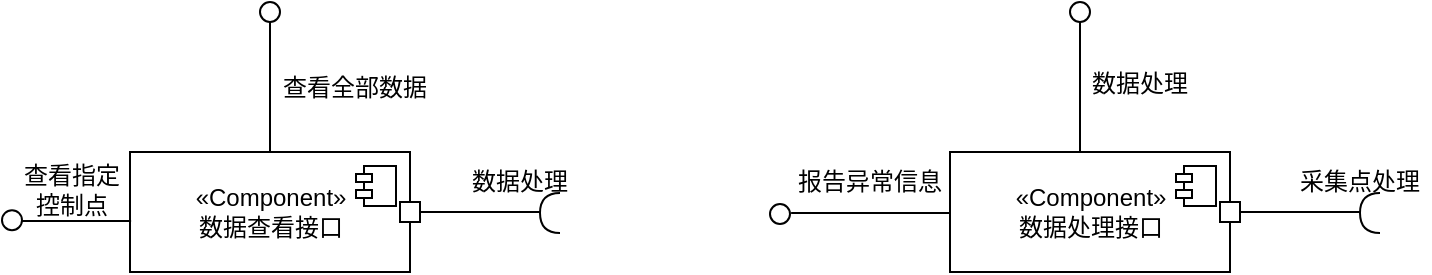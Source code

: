 <mxfile version="14.1.8" type="github">
  <diagram id="C5RBs43oDa-KdzZeNtuy" name="Page-1">
    <mxGraphModel dx="981" dy="526" grid="1" gridSize="10" guides="1" tooltips="1" connect="1" arrows="1" fold="1" page="1" pageScale="1" pageWidth="827" pageHeight="1169" math="0" shadow="0">
      <root>
        <mxCell id="WIyWlLk6GJQsqaUBKTNV-0" />
        <mxCell id="WIyWlLk6GJQsqaUBKTNV-1" parent="WIyWlLk6GJQsqaUBKTNV-0" />
        <mxCell id="pySExn_BdIesOUWfmP66-7" value="&lt;div&gt;«Component»&lt;/div&gt;&lt;div&gt;数据查看接口&lt;/div&gt;" style="html=1;dropTarget=0;" vertex="1" parent="WIyWlLk6GJQsqaUBKTNV-1">
          <mxGeometry x="100" y="360" width="140" height="60" as="geometry" />
        </mxCell>
        <mxCell id="pySExn_BdIesOUWfmP66-8" value="" style="shape=module;jettyWidth=8;jettyHeight=4;" vertex="1" parent="pySExn_BdIesOUWfmP66-7">
          <mxGeometry x="1" width="20" height="20" relative="1" as="geometry">
            <mxPoint x="-27" y="7" as="offset" />
          </mxGeometry>
        </mxCell>
        <mxCell id="pySExn_BdIesOUWfmP66-21" value="" style="rounded=0;orthogonalLoop=1;jettySize=auto;html=1;endArrow=none;endFill=0;exitX=1;exitY=0.5;exitDx=0;exitDy=0;" edge="1" parent="WIyWlLk6GJQsqaUBKTNV-1" source="pySExn_BdIesOUWfmP66-36">
          <mxGeometry relative="1" as="geometry">
            <mxPoint x="290" y="390" as="sourcePoint" />
            <mxPoint x="305" y="390" as="targetPoint" />
          </mxGeometry>
        </mxCell>
        <mxCell id="pySExn_BdIesOUWfmP66-31" value="" style="ellipse;whiteSpace=wrap;html=1;aspect=fixed;" vertex="1" parent="WIyWlLk6GJQsqaUBKTNV-1">
          <mxGeometry x="165" y="285" width="10" height="10" as="geometry" />
        </mxCell>
        <mxCell id="pySExn_BdIesOUWfmP66-32" value="" style="line;strokeWidth=1;direction=south;html=1;" vertex="1" parent="WIyWlLk6GJQsqaUBKTNV-1">
          <mxGeometry x="165" y="295" width="10" height="65" as="geometry" />
        </mxCell>
        <mxCell id="pySExn_BdIesOUWfmP66-33" value="查看全部数据" style="text;html=1;strokeColor=none;fillColor=none;align=center;verticalAlign=middle;whiteSpace=wrap;rounded=0;" vertex="1" parent="WIyWlLk6GJQsqaUBKTNV-1">
          <mxGeometry x="170" y="317.5" width="85" height="20" as="geometry" />
        </mxCell>
        <mxCell id="pySExn_BdIesOUWfmP66-36" value="" style="whiteSpace=wrap;html=1;aspect=fixed;" vertex="1" parent="WIyWlLk6GJQsqaUBKTNV-1">
          <mxGeometry x="235" y="385" width="10" height="10" as="geometry" />
        </mxCell>
        <mxCell id="pySExn_BdIesOUWfmP66-116" value="" style="line;strokeWidth=1;direction=south;html=1;rotation=-90;" vertex="1" parent="WIyWlLk6GJQsqaUBKTNV-1">
          <mxGeometry x="467.55" y="348.45" width="10" height="84" as="geometry" />
        </mxCell>
        <mxCell id="pySExn_BdIesOUWfmP66-117" value="报告异常信息" style="text;html=1;strokeColor=none;fillColor=none;align=center;verticalAlign=middle;whiteSpace=wrap;rounded=0;" vertex="1" parent="WIyWlLk6GJQsqaUBKTNV-1">
          <mxGeometry x="430" y="365" width="80" height="20" as="geometry" />
        </mxCell>
        <mxCell id="pySExn_BdIesOUWfmP66-128" value="" style="ellipse;whiteSpace=wrap;html=1;aspect=fixed;" vertex="1" parent="WIyWlLk6GJQsqaUBKTNV-1">
          <mxGeometry x="420" y="386" width="10" height="10" as="geometry" />
        </mxCell>
        <mxCell id="pySExn_BdIesOUWfmP66-133" value="数据处理" style="text;html=1;strokeColor=none;fillColor=none;align=center;verticalAlign=middle;whiteSpace=wrap;rounded=0;" vertex="1" parent="WIyWlLk6GJQsqaUBKTNV-1">
          <mxGeometry x="270" y="365" width="50" height="20" as="geometry" />
        </mxCell>
        <mxCell id="pySExn_BdIesOUWfmP66-136" value="&lt;div&gt;«Component»&lt;/div&gt;&lt;div&gt;数据处理接口&lt;/div&gt;" style="html=1;dropTarget=0;" vertex="1" parent="WIyWlLk6GJQsqaUBKTNV-1">
          <mxGeometry x="510" y="360" width="140" height="60" as="geometry" />
        </mxCell>
        <mxCell id="pySExn_BdIesOUWfmP66-137" value="" style="shape=module;jettyWidth=8;jettyHeight=4;" vertex="1" parent="pySExn_BdIesOUWfmP66-136">
          <mxGeometry x="1" width="20" height="20" relative="1" as="geometry">
            <mxPoint x="-27" y="7" as="offset" />
          </mxGeometry>
        </mxCell>
        <mxCell id="pySExn_BdIesOUWfmP66-139" value="" style="rounded=0;orthogonalLoop=1;jettySize=auto;html=1;endArrow=none;endFill=0;exitX=1;exitY=0.5;exitDx=0;exitDy=0;" edge="1" parent="WIyWlLk6GJQsqaUBKTNV-1" source="pySExn_BdIesOUWfmP66-148">
          <mxGeometry relative="1" as="geometry">
            <mxPoint x="700" y="390" as="sourcePoint" />
            <mxPoint x="715" y="390" as="targetPoint" />
          </mxGeometry>
        </mxCell>
        <mxCell id="pySExn_BdIesOUWfmP66-144" value="" style="ellipse;whiteSpace=wrap;html=1;aspect=fixed;" vertex="1" parent="WIyWlLk6GJQsqaUBKTNV-1">
          <mxGeometry x="570" y="285" width="10" height="10" as="geometry" />
        </mxCell>
        <mxCell id="pySExn_BdIesOUWfmP66-145" value="" style="line;strokeWidth=1;direction=south;html=1;" vertex="1" parent="WIyWlLk6GJQsqaUBKTNV-1">
          <mxGeometry x="570" y="295" width="10" height="65" as="geometry" />
        </mxCell>
        <mxCell id="pySExn_BdIesOUWfmP66-146" value="数据处理" style="text;html=1;strokeColor=none;fillColor=none;align=center;verticalAlign=middle;whiteSpace=wrap;rounded=0;" vertex="1" parent="WIyWlLk6GJQsqaUBKTNV-1">
          <mxGeometry x="580" y="316" width="50" height="20" as="geometry" />
        </mxCell>
        <mxCell id="pySExn_BdIesOUWfmP66-148" value="" style="whiteSpace=wrap;html=1;aspect=fixed;" vertex="1" parent="WIyWlLk6GJQsqaUBKTNV-1">
          <mxGeometry x="645" y="385" width="10" height="10" as="geometry" />
        </mxCell>
        <mxCell id="pySExn_BdIesOUWfmP66-161" value="采集点处理" style="text;html=1;strokeColor=none;fillColor=none;align=center;verticalAlign=middle;whiteSpace=wrap;rounded=0;" vertex="1" parent="WIyWlLk6GJQsqaUBKTNV-1">
          <mxGeometry x="680" y="365" width="70" height="20" as="geometry" />
        </mxCell>
        <mxCell id="pySExn_BdIesOUWfmP66-212" value="" style="line;strokeWidth=1;direction=south;html=1;rotation=-90;" vertex="1" parent="WIyWlLk6GJQsqaUBKTNV-1">
          <mxGeometry x="66" y="365" width="10" height="59.1" as="geometry" />
        </mxCell>
        <mxCell id="pySExn_BdIesOUWfmP66-213" value="查看指定控制点" style="text;html=1;strokeColor=none;fillColor=none;align=center;verticalAlign=middle;whiteSpace=wrap;rounded=0;" vertex="1" parent="WIyWlLk6GJQsqaUBKTNV-1">
          <mxGeometry x="46" y="369.1" width="50" height="20" as="geometry" />
        </mxCell>
        <mxCell id="pySExn_BdIesOUWfmP66-214" value="" style="ellipse;whiteSpace=wrap;html=1;aspect=fixed;" vertex="1" parent="WIyWlLk6GJQsqaUBKTNV-1">
          <mxGeometry x="36" y="389.1" width="10" height="10" as="geometry" />
        </mxCell>
        <mxCell id="pySExn_BdIesOUWfmP66-229" value="" style="shape=requiredInterface;html=1;verticalLabelPosition=bottom;strokeWidth=1;rotation=-180;" vertex="1" parent="WIyWlLk6GJQsqaUBKTNV-1">
          <mxGeometry x="305" y="380.45" width="10" height="20" as="geometry" />
        </mxCell>
        <mxCell id="pySExn_BdIesOUWfmP66-230" value="" style="shape=requiredInterface;html=1;verticalLabelPosition=bottom;strokeWidth=1;rotation=-180;" vertex="1" parent="WIyWlLk6GJQsqaUBKTNV-1">
          <mxGeometry x="715" y="380.45" width="10" height="20" as="geometry" />
        </mxCell>
        <mxCell id="pySExn_BdIesOUWfmP66-231" value="" style="whiteSpace=wrap;html=1;aspect=fixed;" vertex="1" parent="WIyWlLk6GJQsqaUBKTNV-1">
          <mxGeometry x="235" y="385" width="10" height="10" as="geometry" />
        </mxCell>
      </root>
    </mxGraphModel>
  </diagram>
</mxfile>
